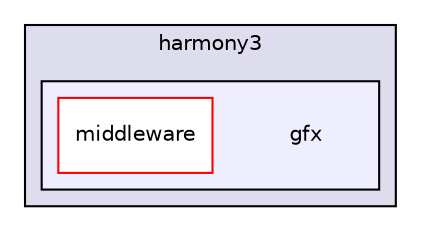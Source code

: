 digraph "C:/microchip/harmony3/gfx" {
  compound=true
  node [ fontsize="10", fontname="Helvetica"];
  edge [ labelfontsize="10", labelfontname="Helvetica"];
  subgraph clusterdir_8327cc5e7490d0d717a590fa18e4643a {
    graph [ bgcolor="#ddddee", pencolor="black", label="harmony3" fontname="Helvetica", fontsize="10", URL="dir_8327cc5e7490d0d717a590fa18e4643a.html"]
  subgraph clusterdir_1d93b6a1c96242b13d35f06fdd8aca49 {
    graph [ bgcolor="#eeeeff", pencolor="black", label="" URL="dir_1d93b6a1c96242b13d35f06fdd8aca49.html"];
    dir_1d93b6a1c96242b13d35f06fdd8aca49 [shape=plaintext label="gfx"];
    dir_f3b1330330538e9546b01394c622b003 [shape=box label="middleware" color="red" fillcolor="white" style="filled" URL="dir_f3b1330330538e9546b01394c622b003.html"];
  }
  }
}
